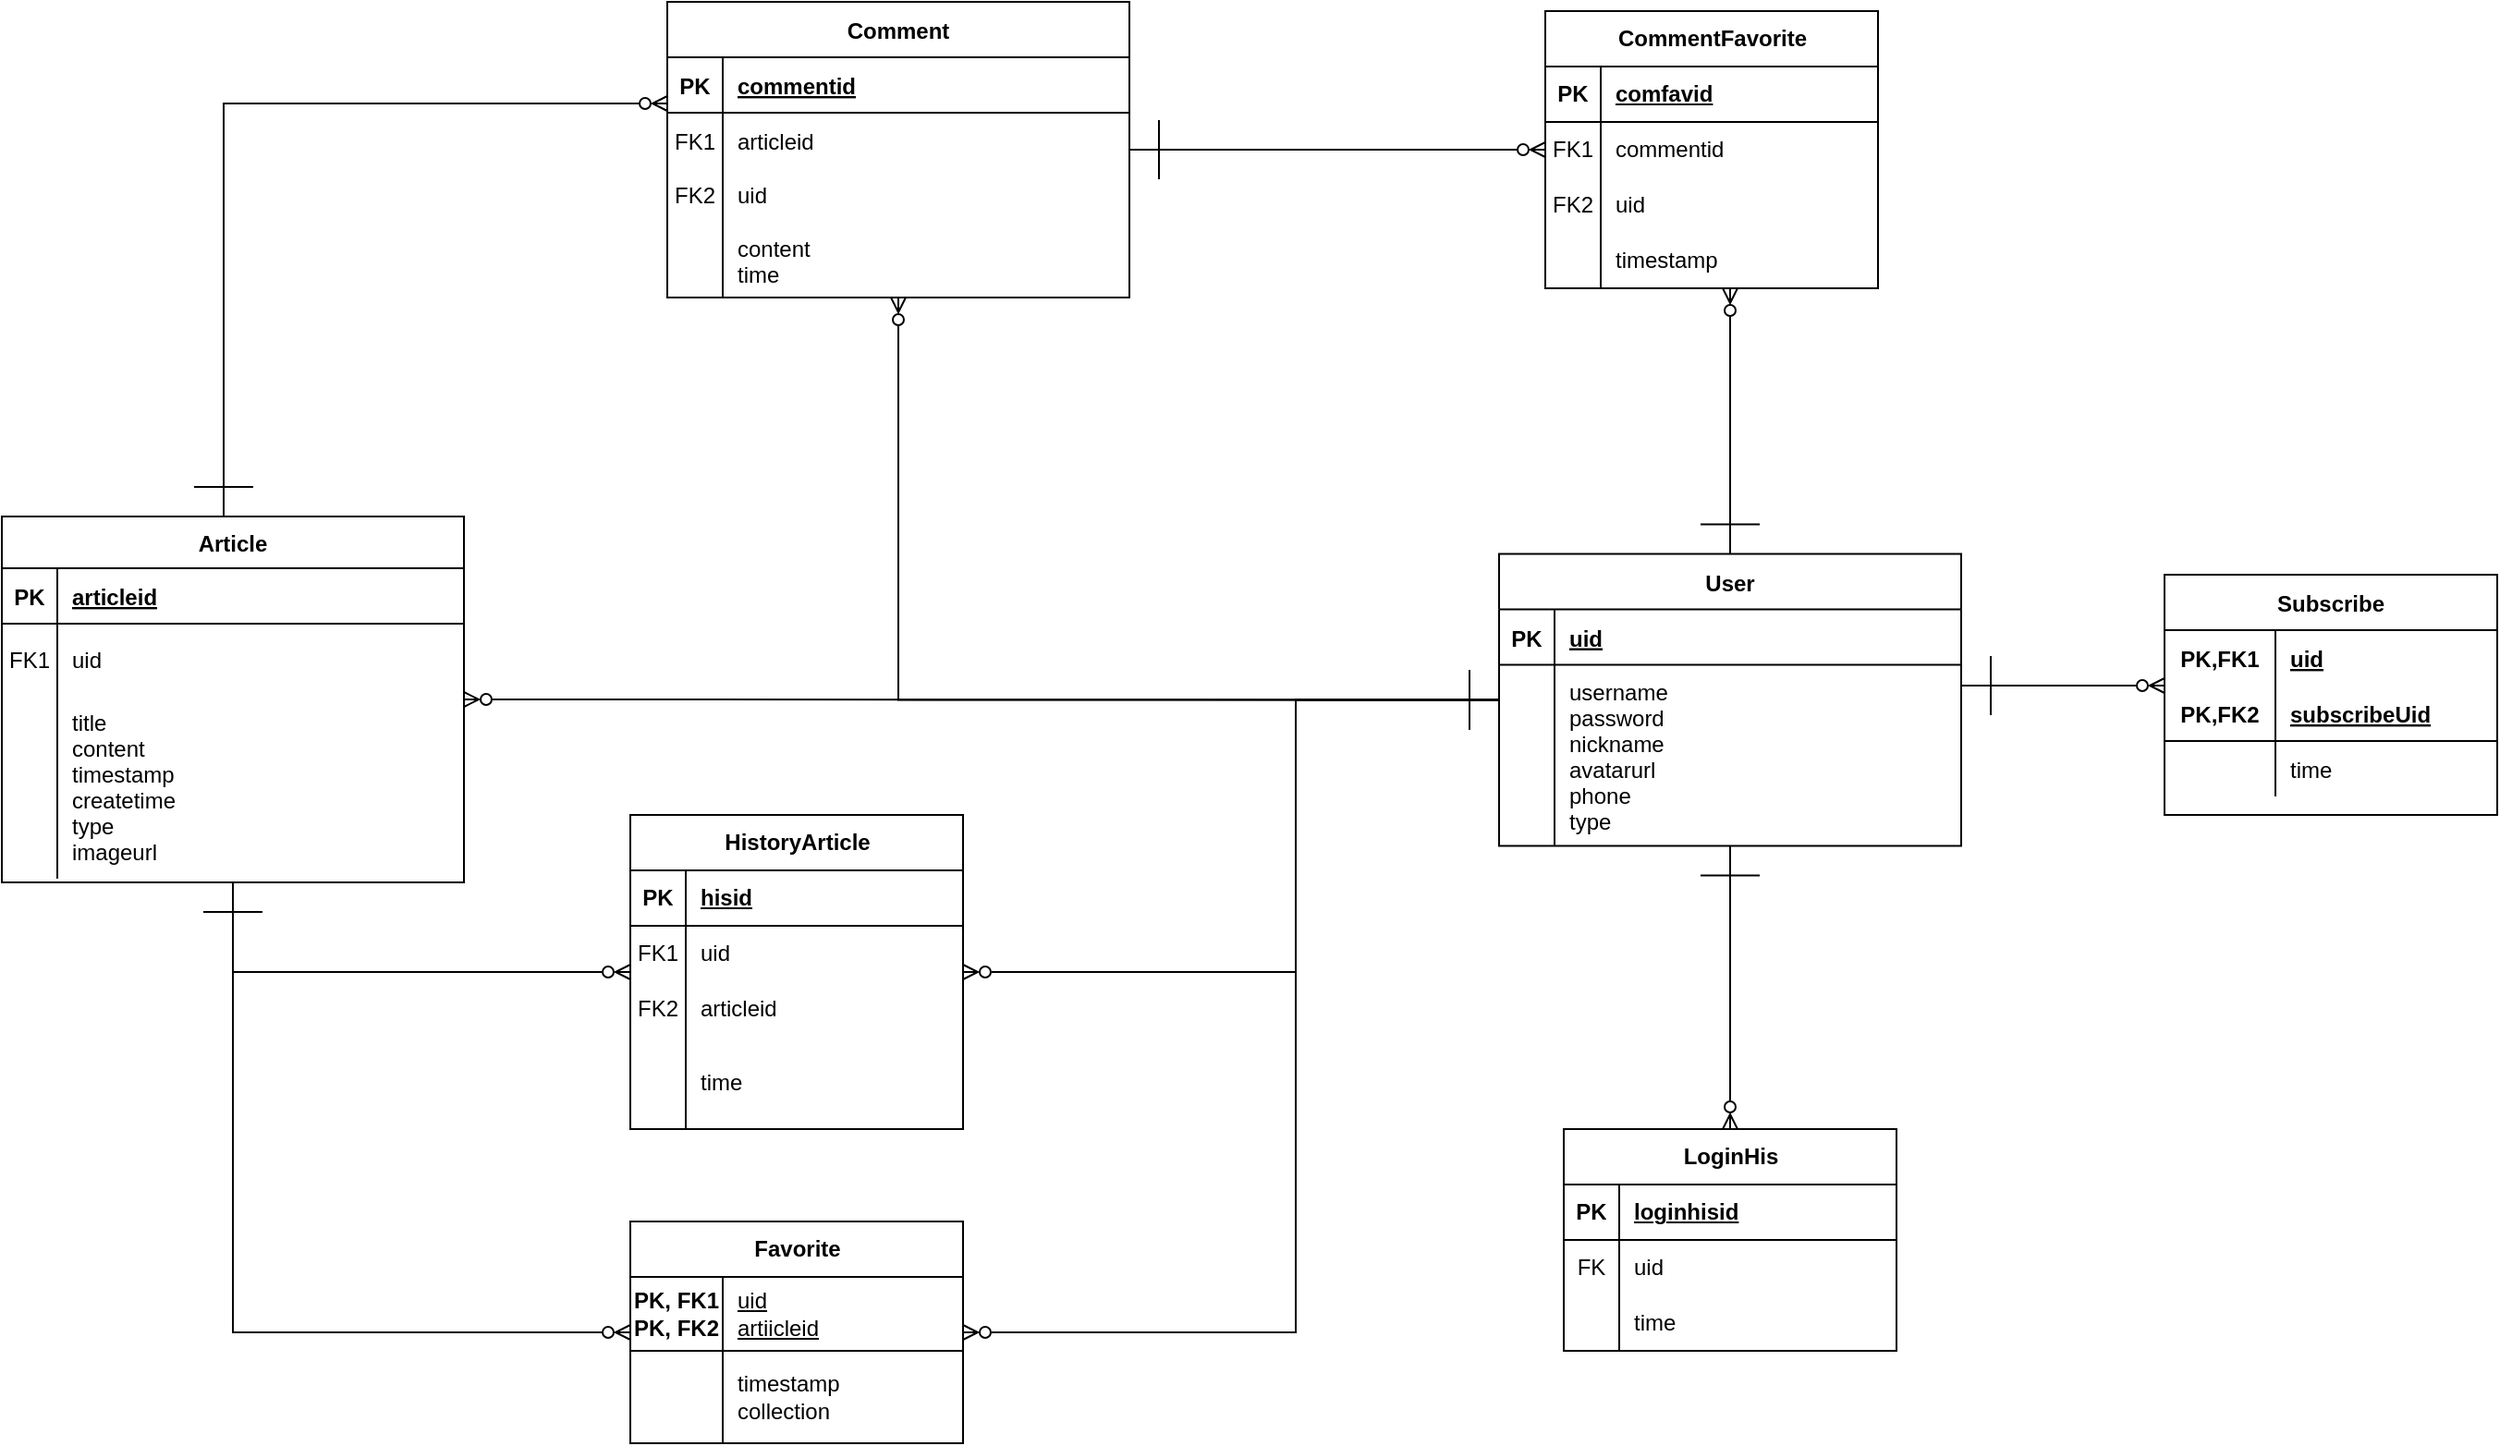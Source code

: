 <mxfile version="21.3.2" type="device">
  <diagram id="R2lEEEUBdFMjLlhIrx00" name="Page-1">
    <mxGraphModel dx="1522" dy="932" grid="1" gridSize="10" guides="1" tooltips="1" connect="1" arrows="1" fold="1" page="1" pageScale="1" pageWidth="850" pageHeight="1100" math="0" shadow="0" extFonts="Permanent Marker^https://fonts.googleapis.com/css?family=Permanent+Marker">
      <root>
        <mxCell id="0" />
        <mxCell id="1" parent="0" />
        <mxCell id="C-vyLk0tnHw3VtMMgP7b-2" value="Article" style="shape=table;startSize=28;container=1;collapsible=1;childLayout=tableLayout;fixedRows=1;rowLines=0;fontStyle=1;align=center;resizeLast=1;" parent="1" vertex="1">
          <mxGeometry x="260" y="398.5" width="250" height="198" as="geometry" />
        </mxCell>
        <mxCell id="C-vyLk0tnHw3VtMMgP7b-3" value="" style="shape=partialRectangle;collapsible=0;dropTarget=0;pointerEvents=0;fillColor=none;points=[[0,0.5],[1,0.5]];portConstraint=eastwest;top=0;left=0;right=0;bottom=1;" parent="C-vyLk0tnHw3VtMMgP7b-2" vertex="1">
          <mxGeometry y="28" width="250" height="30" as="geometry" />
        </mxCell>
        <mxCell id="C-vyLk0tnHw3VtMMgP7b-4" value="PK" style="shape=partialRectangle;overflow=hidden;connectable=0;fillColor=none;top=0;left=0;bottom=0;right=0;fontStyle=1;" parent="C-vyLk0tnHw3VtMMgP7b-3" vertex="1">
          <mxGeometry width="30" height="30" as="geometry">
            <mxRectangle width="30" height="30" as="alternateBounds" />
          </mxGeometry>
        </mxCell>
        <mxCell id="C-vyLk0tnHw3VtMMgP7b-5" value="articleid" style="shape=partialRectangle;overflow=hidden;connectable=0;fillColor=none;top=0;left=0;bottom=0;right=0;align=left;spacingLeft=6;fontStyle=5;" parent="C-vyLk0tnHw3VtMMgP7b-3" vertex="1">
          <mxGeometry x="30" width="220" height="30" as="geometry">
            <mxRectangle width="220" height="30" as="alternateBounds" />
          </mxGeometry>
        </mxCell>
        <mxCell id="C-vyLk0tnHw3VtMMgP7b-6" value="" style="shape=partialRectangle;collapsible=0;dropTarget=0;pointerEvents=0;fillColor=none;points=[[0,0.5],[1,0.5]];portConstraint=eastwest;top=0;left=0;right=0;bottom=0;" parent="C-vyLk0tnHw3VtMMgP7b-2" vertex="1">
          <mxGeometry y="58" width="250" height="38" as="geometry" />
        </mxCell>
        <mxCell id="C-vyLk0tnHw3VtMMgP7b-7" value="FK1" style="shape=partialRectangle;overflow=hidden;connectable=0;fillColor=none;top=0;left=0;bottom=0;right=0;" parent="C-vyLk0tnHw3VtMMgP7b-6" vertex="1">
          <mxGeometry width="30" height="38" as="geometry">
            <mxRectangle width="30" height="38" as="alternateBounds" />
          </mxGeometry>
        </mxCell>
        <mxCell id="C-vyLk0tnHw3VtMMgP7b-8" value="uid" style="shape=partialRectangle;overflow=hidden;connectable=0;fillColor=none;top=0;left=0;bottom=0;right=0;align=left;spacingLeft=6;" parent="C-vyLk0tnHw3VtMMgP7b-6" vertex="1">
          <mxGeometry x="30" width="220" height="38" as="geometry">
            <mxRectangle width="220" height="38" as="alternateBounds" />
          </mxGeometry>
        </mxCell>
        <mxCell id="C-vyLk0tnHw3VtMMgP7b-9" value="" style="shape=partialRectangle;collapsible=0;dropTarget=0;pointerEvents=0;fillColor=none;points=[[0,0.5],[1,0.5]];portConstraint=eastwest;top=0;left=0;right=0;bottom=0;" parent="C-vyLk0tnHw3VtMMgP7b-2" vertex="1">
          <mxGeometry y="96" width="250" height="100" as="geometry" />
        </mxCell>
        <mxCell id="C-vyLk0tnHw3VtMMgP7b-10" value="" style="shape=partialRectangle;overflow=hidden;connectable=0;fillColor=none;top=0;left=0;bottom=0;right=0;" parent="C-vyLk0tnHw3VtMMgP7b-9" vertex="1">
          <mxGeometry width="30" height="100" as="geometry">
            <mxRectangle width="30" height="100" as="alternateBounds" />
          </mxGeometry>
        </mxCell>
        <mxCell id="C-vyLk0tnHw3VtMMgP7b-11" value="title&#xa;content&#xa;timestamp&#xa;createtime&#xa;type&#xa;imageurl" style="shape=partialRectangle;overflow=hidden;connectable=0;fillColor=none;top=0;left=0;bottom=0;right=0;align=left;spacingLeft=6;" parent="C-vyLk0tnHw3VtMMgP7b-9" vertex="1">
          <mxGeometry x="30" width="220" height="100" as="geometry">
            <mxRectangle width="220" height="100" as="alternateBounds" />
          </mxGeometry>
        </mxCell>
        <mxCell id="C-vyLk0tnHw3VtMMgP7b-13" value="Comment" style="shape=table;startSize=30;container=1;collapsible=1;childLayout=tableLayout;fixedRows=1;rowLines=0;fontStyle=1;align=center;resizeLast=1;" parent="1" vertex="1">
          <mxGeometry x="620" y="120" width="250" height="160" as="geometry">
            <mxRectangle x="300" y="260" width="100" height="30" as="alternateBounds" />
          </mxGeometry>
        </mxCell>
        <mxCell id="C-vyLk0tnHw3VtMMgP7b-14" value="" style="shape=partialRectangle;collapsible=0;dropTarget=0;pointerEvents=0;fillColor=none;points=[[0,0.5],[1,0.5]];portConstraint=eastwest;top=0;left=0;right=0;bottom=1;" parent="C-vyLk0tnHw3VtMMgP7b-13" vertex="1">
          <mxGeometry y="30" width="250" height="30" as="geometry" />
        </mxCell>
        <mxCell id="C-vyLk0tnHw3VtMMgP7b-15" value="PK" style="shape=partialRectangle;overflow=hidden;connectable=0;fillColor=none;top=0;left=0;bottom=0;right=0;fontStyle=1;" parent="C-vyLk0tnHw3VtMMgP7b-14" vertex="1">
          <mxGeometry width="30" height="30" as="geometry">
            <mxRectangle width="30" height="30" as="alternateBounds" />
          </mxGeometry>
        </mxCell>
        <mxCell id="C-vyLk0tnHw3VtMMgP7b-16" value="commentid" style="shape=partialRectangle;overflow=hidden;connectable=0;fillColor=none;top=0;left=0;bottom=0;right=0;align=left;spacingLeft=6;fontStyle=5;" parent="C-vyLk0tnHw3VtMMgP7b-14" vertex="1">
          <mxGeometry x="30" width="220" height="30" as="geometry">
            <mxRectangle width="220" height="30" as="alternateBounds" />
          </mxGeometry>
        </mxCell>
        <mxCell id="C-vyLk0tnHw3VtMMgP7b-17" value="" style="shape=partialRectangle;collapsible=0;dropTarget=0;pointerEvents=0;fillColor=none;points=[[0,0.5],[1,0.5]];portConstraint=eastwest;top=0;left=0;right=0;bottom=0;" parent="C-vyLk0tnHw3VtMMgP7b-13" vertex="1">
          <mxGeometry y="60" width="250" height="30" as="geometry" />
        </mxCell>
        <mxCell id="C-vyLk0tnHw3VtMMgP7b-18" value="FK1" style="shape=partialRectangle;overflow=hidden;connectable=0;fillColor=none;top=0;left=0;bottom=0;right=0;" parent="C-vyLk0tnHw3VtMMgP7b-17" vertex="1">
          <mxGeometry width="30" height="30" as="geometry">
            <mxRectangle width="30" height="30" as="alternateBounds" />
          </mxGeometry>
        </mxCell>
        <mxCell id="C-vyLk0tnHw3VtMMgP7b-19" value="articleid" style="shape=partialRectangle;overflow=hidden;connectable=0;fillColor=none;top=0;left=0;bottom=0;right=0;align=left;spacingLeft=6;" parent="C-vyLk0tnHw3VtMMgP7b-17" vertex="1">
          <mxGeometry x="30" width="220" height="30" as="geometry">
            <mxRectangle width="220" height="30" as="alternateBounds" />
          </mxGeometry>
        </mxCell>
        <mxCell id="3MUqggDygcRLSxvzf7N0-25" value="" style="shape=tableRow;horizontal=0;startSize=0;swimlaneHead=0;swimlaneBody=0;fillColor=none;collapsible=0;dropTarget=0;points=[[0,0.5],[1,0.5]];portConstraint=eastwest;top=0;left=0;right=0;bottom=0;strokeColor=default;fontFamily=Helvetica;fontSize=12;fontColor=default;" parent="C-vyLk0tnHw3VtMMgP7b-13" vertex="1">
          <mxGeometry y="90" width="250" height="30" as="geometry" />
        </mxCell>
        <mxCell id="3MUqggDygcRLSxvzf7N0-26" value="FK2" style="shape=partialRectangle;connectable=0;fillColor=none;top=0;left=0;bottom=0;right=0;fontStyle=0;overflow=hidden;whiteSpace=wrap;html=1;strokeColor=default;fontFamily=Helvetica;fontSize=12;fontColor=default;startSize=30;" parent="3MUqggDygcRLSxvzf7N0-25" vertex="1">
          <mxGeometry width="30" height="30" as="geometry">
            <mxRectangle width="30" height="30" as="alternateBounds" />
          </mxGeometry>
        </mxCell>
        <mxCell id="3MUqggDygcRLSxvzf7N0-27" value="uid" style="shape=partialRectangle;connectable=0;fillColor=none;top=0;left=0;bottom=0;right=0;align=left;spacingLeft=6;fontStyle=0;overflow=hidden;whiteSpace=wrap;html=1;strokeColor=default;fontFamily=Helvetica;fontSize=12;fontColor=default;startSize=30;" parent="3MUqggDygcRLSxvzf7N0-25" vertex="1">
          <mxGeometry x="30" width="220" height="30" as="geometry">
            <mxRectangle width="220" height="30" as="alternateBounds" />
          </mxGeometry>
        </mxCell>
        <mxCell id="3MUqggDygcRLSxvzf7N0-33" value="" style="shape=tableRow;horizontal=0;startSize=0;swimlaneHead=0;swimlaneBody=0;fillColor=none;collapsible=0;dropTarget=0;points=[[0,0.5],[1,0.5]];portConstraint=eastwest;top=0;left=0;right=0;bottom=0;strokeColor=default;fontFamily=Helvetica;fontSize=12;fontColor=default;" parent="C-vyLk0tnHw3VtMMgP7b-13" vertex="1">
          <mxGeometry y="120" width="250" height="40" as="geometry" />
        </mxCell>
        <mxCell id="3MUqggDygcRLSxvzf7N0-34" value="" style="shape=partialRectangle;connectable=0;fillColor=none;top=0;left=0;bottom=0;right=0;editable=1;overflow=hidden;strokeColor=default;fontFamily=Helvetica;fontSize=12;fontColor=default;startSize=30;" parent="3MUqggDygcRLSxvzf7N0-33" vertex="1">
          <mxGeometry width="30" height="40" as="geometry">
            <mxRectangle width="30" height="40" as="alternateBounds" />
          </mxGeometry>
        </mxCell>
        <mxCell id="3MUqggDygcRLSxvzf7N0-35" value="content&#xa;time" style="shape=partialRectangle;connectable=0;fillColor=none;top=0;left=0;bottom=0;right=0;align=left;spacingLeft=6;overflow=hidden;strokeColor=default;fontFamily=Helvetica;fontSize=12;fontColor=default;startSize=30;" parent="3MUqggDygcRLSxvzf7N0-33" vertex="1">
          <mxGeometry x="30" width="220" height="40" as="geometry">
            <mxRectangle width="220" height="40" as="alternateBounds" />
          </mxGeometry>
        </mxCell>
        <mxCell id="C-vyLk0tnHw3VtMMgP7b-23" value="User" style="shape=table;startSize=30;container=1;collapsible=1;childLayout=tableLayout;fixedRows=1;rowLines=0;fontStyle=1;align=center;resizeLast=1;" parent="1" vertex="1">
          <mxGeometry x="1070" y="418.75" width="250" height="158" as="geometry" />
        </mxCell>
        <mxCell id="C-vyLk0tnHw3VtMMgP7b-24" value="" style="shape=partialRectangle;collapsible=0;dropTarget=0;pointerEvents=0;fillColor=none;points=[[0,0.5],[1,0.5]];portConstraint=eastwest;top=0;left=0;right=0;bottom=1;" parent="C-vyLk0tnHw3VtMMgP7b-23" vertex="1">
          <mxGeometry y="30" width="250" height="30" as="geometry" />
        </mxCell>
        <mxCell id="C-vyLk0tnHw3VtMMgP7b-25" value="PK" style="shape=partialRectangle;overflow=hidden;connectable=0;fillColor=none;top=0;left=0;bottom=0;right=0;fontStyle=1;" parent="C-vyLk0tnHw3VtMMgP7b-24" vertex="1">
          <mxGeometry width="30" height="30" as="geometry">
            <mxRectangle width="30" height="30" as="alternateBounds" />
          </mxGeometry>
        </mxCell>
        <mxCell id="C-vyLk0tnHw3VtMMgP7b-26" value="uid" style="shape=partialRectangle;overflow=hidden;connectable=0;fillColor=none;top=0;left=0;bottom=0;right=0;align=left;spacingLeft=6;fontStyle=5;" parent="C-vyLk0tnHw3VtMMgP7b-24" vertex="1">
          <mxGeometry x="30" width="220" height="30" as="geometry">
            <mxRectangle width="220" height="30" as="alternateBounds" />
          </mxGeometry>
        </mxCell>
        <mxCell id="C-vyLk0tnHw3VtMMgP7b-27" value="" style="shape=partialRectangle;collapsible=0;dropTarget=0;pointerEvents=0;fillColor=none;points=[[0,0.5],[1,0.5]];portConstraint=eastwest;top=0;left=0;right=0;bottom=0;" parent="C-vyLk0tnHw3VtMMgP7b-23" vertex="1">
          <mxGeometry y="60" width="250" height="98" as="geometry" />
        </mxCell>
        <mxCell id="C-vyLk0tnHw3VtMMgP7b-28" value="" style="shape=partialRectangle;overflow=hidden;connectable=0;fillColor=none;top=0;left=0;bottom=0;right=0;" parent="C-vyLk0tnHw3VtMMgP7b-27" vertex="1">
          <mxGeometry width="30" height="98" as="geometry">
            <mxRectangle width="30" height="98" as="alternateBounds" />
          </mxGeometry>
        </mxCell>
        <object label="username&#xa;password&#xa;nickname&#xa;avatarurl&#xa;phone&#xa;type" password="1" id="C-vyLk0tnHw3VtMMgP7b-29">
          <mxCell style="shape=partialRectangle;overflow=hidden;connectable=0;fillColor=none;top=0;left=0;bottom=0;right=0;align=left;spacingLeft=6;" parent="C-vyLk0tnHw3VtMMgP7b-27" vertex="1">
            <mxGeometry x="30" width="220" height="98" as="geometry">
              <mxRectangle width="220" height="98" as="alternateBounds" />
            </mxGeometry>
          </mxCell>
        </object>
        <mxCell id="3MUqggDygcRLSxvzf7N0-36" value="Favorite" style="shape=table;startSize=30;container=1;collapsible=1;childLayout=tableLayout;fixedRows=1;rowLines=0;fontStyle=1;align=center;resizeLast=1;html=1;strokeColor=default;fontFamily=Helvetica;fontSize=12;fontColor=default;fillColor=default;" parent="1" vertex="1">
          <mxGeometry x="600" y="780" width="180" height="120" as="geometry" />
        </mxCell>
        <mxCell id="3MUqggDygcRLSxvzf7N0-37" value="" style="shape=tableRow;horizontal=0;startSize=0;swimlaneHead=0;swimlaneBody=0;fillColor=none;collapsible=0;dropTarget=0;points=[[0,0.5],[1,0.5]];portConstraint=eastwest;top=0;left=0;right=0;bottom=1;strokeColor=default;fontFamily=Helvetica;fontSize=12;fontColor=default;" parent="3MUqggDygcRLSxvzf7N0-36" vertex="1">
          <mxGeometry y="30" width="180" height="40" as="geometry" />
        </mxCell>
        <mxCell id="3MUqggDygcRLSxvzf7N0-38" value="PK, FK1&lt;br&gt;PK, FK2" style="shape=partialRectangle;connectable=0;fillColor=none;top=0;left=0;bottom=0;right=0;fontStyle=1;overflow=hidden;whiteSpace=wrap;html=1;strokeColor=default;fontFamily=Helvetica;fontSize=12;fontColor=default;startSize=30;" parent="3MUqggDygcRLSxvzf7N0-37" vertex="1">
          <mxGeometry width="50" height="40" as="geometry">
            <mxRectangle width="50" height="40" as="alternateBounds" />
          </mxGeometry>
        </mxCell>
        <mxCell id="3MUqggDygcRLSxvzf7N0-39" value="&lt;span style=&quot;font-weight: 400&quot;&gt;uid&lt;br&gt;artiicleid&lt;br&gt;&lt;/span&gt;" style="shape=partialRectangle;connectable=0;fillColor=none;top=0;left=0;bottom=0;right=0;align=left;spacingLeft=6;fontStyle=5;overflow=hidden;whiteSpace=wrap;html=1;strokeColor=default;fontFamily=Helvetica;fontSize=12;fontColor=default;startSize=30;" parent="3MUqggDygcRLSxvzf7N0-37" vertex="1">
          <mxGeometry x="50" width="130" height="40" as="geometry">
            <mxRectangle width="130" height="40" as="alternateBounds" />
          </mxGeometry>
        </mxCell>
        <mxCell id="3MUqggDygcRLSxvzf7N0-46" value="" style="shape=tableRow;horizontal=0;startSize=0;swimlaneHead=0;swimlaneBody=0;fillColor=none;collapsible=0;dropTarget=0;points=[[0,0.5],[1,0.5]];portConstraint=eastwest;top=0;left=0;right=0;bottom=0;strokeColor=default;fontFamily=Helvetica;fontSize=12;fontColor=default;" parent="3MUqggDygcRLSxvzf7N0-36" vertex="1">
          <mxGeometry y="70" width="180" height="50" as="geometry" />
        </mxCell>
        <mxCell id="3MUqggDygcRLSxvzf7N0-47" value="" style="shape=partialRectangle;connectable=0;fillColor=none;top=0;left=0;bottom=0;right=0;editable=1;overflow=hidden;whiteSpace=wrap;html=1;strokeColor=default;fontFamily=Helvetica;fontSize=12;fontColor=default;startSize=30;" parent="3MUqggDygcRLSxvzf7N0-46" vertex="1">
          <mxGeometry width="50" height="50" as="geometry">
            <mxRectangle width="50" height="50" as="alternateBounds" />
          </mxGeometry>
        </mxCell>
        <mxCell id="3MUqggDygcRLSxvzf7N0-48" value="timestamp&lt;br&gt;collection" style="shape=partialRectangle;connectable=0;fillColor=none;top=0;left=0;bottom=0;right=0;align=left;spacingLeft=6;overflow=hidden;whiteSpace=wrap;html=1;strokeColor=default;fontFamily=Helvetica;fontSize=12;fontColor=default;startSize=30;" parent="3MUqggDygcRLSxvzf7N0-46" vertex="1">
          <mxGeometry x="50" width="130" height="50" as="geometry">
            <mxRectangle width="130" height="50" as="alternateBounds" />
          </mxGeometry>
        </mxCell>
        <mxCell id="3MUqggDygcRLSxvzf7N0-49" value="CommentFavorite" style="shape=table;startSize=30;container=1;collapsible=1;childLayout=tableLayout;fixedRows=1;rowLines=0;fontStyle=1;align=center;resizeLast=1;html=1;strokeColor=default;fontFamily=Helvetica;fontSize=12;fontColor=default;fillColor=default;" parent="1" vertex="1">
          <mxGeometry x="1095" y="125" width="180" height="150" as="geometry" />
        </mxCell>
        <mxCell id="3MUqggDygcRLSxvzf7N0-50" value="" style="shape=tableRow;horizontal=0;startSize=0;swimlaneHead=0;swimlaneBody=0;fillColor=none;collapsible=0;dropTarget=0;points=[[0,0.5],[1,0.5]];portConstraint=eastwest;top=0;left=0;right=0;bottom=1;strokeColor=default;fontFamily=Helvetica;fontSize=12;fontColor=default;" parent="3MUqggDygcRLSxvzf7N0-49" vertex="1">
          <mxGeometry y="30" width="180" height="30" as="geometry" />
        </mxCell>
        <mxCell id="3MUqggDygcRLSxvzf7N0-51" value="PK" style="shape=partialRectangle;connectable=0;fillColor=none;top=0;left=0;bottom=0;right=0;fontStyle=1;overflow=hidden;whiteSpace=wrap;html=1;strokeColor=default;fontFamily=Helvetica;fontSize=12;fontColor=default;startSize=30;" parent="3MUqggDygcRLSxvzf7N0-50" vertex="1">
          <mxGeometry width="30" height="30" as="geometry">
            <mxRectangle width="30" height="30" as="alternateBounds" />
          </mxGeometry>
        </mxCell>
        <mxCell id="3MUqggDygcRLSxvzf7N0-52" value="comfavid" style="shape=partialRectangle;connectable=0;fillColor=none;top=0;left=0;bottom=0;right=0;align=left;spacingLeft=6;fontStyle=5;overflow=hidden;whiteSpace=wrap;html=1;strokeColor=default;fontFamily=Helvetica;fontSize=12;fontColor=default;startSize=30;" parent="3MUqggDygcRLSxvzf7N0-50" vertex="1">
          <mxGeometry x="30" width="150" height="30" as="geometry">
            <mxRectangle width="150" height="30" as="alternateBounds" />
          </mxGeometry>
        </mxCell>
        <mxCell id="3MUqggDygcRLSxvzf7N0-53" value="" style="shape=tableRow;horizontal=0;startSize=0;swimlaneHead=0;swimlaneBody=0;fillColor=none;collapsible=0;dropTarget=0;points=[[0,0.5],[1,0.5]];portConstraint=eastwest;top=0;left=0;right=0;bottom=0;strokeColor=default;fontFamily=Helvetica;fontSize=12;fontColor=default;" parent="3MUqggDygcRLSxvzf7N0-49" vertex="1">
          <mxGeometry y="60" width="180" height="30" as="geometry" />
        </mxCell>
        <mxCell id="3MUqggDygcRLSxvzf7N0-54" value="FK1" style="shape=partialRectangle;connectable=0;fillColor=none;top=0;left=0;bottom=0;right=0;editable=1;overflow=hidden;whiteSpace=wrap;html=1;strokeColor=default;fontFamily=Helvetica;fontSize=12;fontColor=default;startSize=30;" parent="3MUqggDygcRLSxvzf7N0-53" vertex="1">
          <mxGeometry width="30" height="30" as="geometry">
            <mxRectangle width="30" height="30" as="alternateBounds" />
          </mxGeometry>
        </mxCell>
        <mxCell id="3MUqggDygcRLSxvzf7N0-55" value="commentid" style="shape=partialRectangle;connectable=0;fillColor=none;top=0;left=0;bottom=0;right=0;align=left;spacingLeft=6;overflow=hidden;whiteSpace=wrap;html=1;strokeColor=default;fontFamily=Helvetica;fontSize=12;fontColor=default;startSize=30;" parent="3MUqggDygcRLSxvzf7N0-53" vertex="1">
          <mxGeometry x="30" width="150" height="30" as="geometry">
            <mxRectangle width="150" height="30" as="alternateBounds" />
          </mxGeometry>
        </mxCell>
        <mxCell id="3MUqggDygcRLSxvzf7N0-56" value="" style="shape=tableRow;horizontal=0;startSize=0;swimlaneHead=0;swimlaneBody=0;fillColor=none;collapsible=0;dropTarget=0;points=[[0,0.5],[1,0.5]];portConstraint=eastwest;top=0;left=0;right=0;bottom=0;strokeColor=default;fontFamily=Helvetica;fontSize=12;fontColor=default;" parent="3MUqggDygcRLSxvzf7N0-49" vertex="1">
          <mxGeometry y="90" width="180" height="30" as="geometry" />
        </mxCell>
        <mxCell id="3MUqggDygcRLSxvzf7N0-57" value="FK2" style="shape=partialRectangle;connectable=0;fillColor=none;top=0;left=0;bottom=0;right=0;editable=1;overflow=hidden;whiteSpace=wrap;html=1;strokeColor=default;fontFamily=Helvetica;fontSize=12;fontColor=default;startSize=30;" parent="3MUqggDygcRLSxvzf7N0-56" vertex="1">
          <mxGeometry width="30" height="30" as="geometry">
            <mxRectangle width="30" height="30" as="alternateBounds" />
          </mxGeometry>
        </mxCell>
        <mxCell id="3MUqggDygcRLSxvzf7N0-58" value="uid" style="shape=partialRectangle;connectable=0;fillColor=none;top=0;left=0;bottom=0;right=0;align=left;spacingLeft=6;overflow=hidden;whiteSpace=wrap;html=1;strokeColor=default;fontFamily=Helvetica;fontSize=12;fontColor=default;startSize=30;" parent="3MUqggDygcRLSxvzf7N0-56" vertex="1">
          <mxGeometry x="30" width="150" height="30" as="geometry">
            <mxRectangle width="150" height="30" as="alternateBounds" />
          </mxGeometry>
        </mxCell>
        <mxCell id="3MUqggDygcRLSxvzf7N0-59" value="" style="shape=tableRow;horizontal=0;startSize=0;swimlaneHead=0;swimlaneBody=0;fillColor=none;collapsible=0;dropTarget=0;points=[[0,0.5],[1,0.5]];portConstraint=eastwest;top=0;left=0;right=0;bottom=0;strokeColor=default;fontFamily=Helvetica;fontSize=12;fontColor=default;" parent="3MUqggDygcRLSxvzf7N0-49" vertex="1">
          <mxGeometry y="120" width="180" height="30" as="geometry" />
        </mxCell>
        <mxCell id="3MUqggDygcRLSxvzf7N0-60" value="" style="shape=partialRectangle;connectable=0;fillColor=none;top=0;left=0;bottom=0;right=0;editable=1;overflow=hidden;whiteSpace=wrap;html=1;strokeColor=default;fontFamily=Helvetica;fontSize=12;fontColor=default;startSize=30;" parent="3MUqggDygcRLSxvzf7N0-59" vertex="1">
          <mxGeometry width="30" height="30" as="geometry">
            <mxRectangle width="30" height="30" as="alternateBounds" />
          </mxGeometry>
        </mxCell>
        <mxCell id="3MUqggDygcRLSxvzf7N0-61" value="timestamp" style="shape=partialRectangle;connectable=0;fillColor=none;top=0;left=0;bottom=0;right=0;align=left;spacingLeft=6;overflow=hidden;whiteSpace=wrap;html=1;strokeColor=default;fontFamily=Helvetica;fontSize=12;fontColor=default;startSize=30;" parent="3MUqggDygcRLSxvzf7N0-59" vertex="1">
          <mxGeometry x="30" width="150" height="30" as="geometry">
            <mxRectangle width="150" height="30" as="alternateBounds" />
          </mxGeometry>
        </mxCell>
        <mxCell id="3MUqggDygcRLSxvzf7N0-62" value="" style="edgeStyle=entityRelationEdgeStyle;fontSize=12;html=1;endArrow=ERzeroToMany;rounded=0;fontFamily=Helvetica;fontColor=default;startSize=30;endFill=0;startArrow=ERone;startFill=0;" parent="1" source="C-vyLk0tnHw3VtMMgP7b-23" target="C-vyLk0tnHw3VtMMgP7b-2" edge="1">
          <mxGeometry width="100" height="100" relative="1" as="geometry">
            <mxPoint x="770" y="380" as="sourcePoint" />
            <mxPoint x="870" y="280" as="targetPoint" />
          </mxGeometry>
        </mxCell>
        <mxCell id="3MUqggDygcRLSxvzf7N0-63" value="" style="edgeStyle=orthogonalEdgeStyle;fontSize=12;html=1;endArrow=ERzeroToMany;rounded=0;fontFamily=Helvetica;fontColor=default;startSize=30;startArrow=ERone;startFill=0;endFill=0;" parent="1" source="C-vyLk0tnHw3VtMMgP7b-2" target="3MUqggDygcRLSxvzf7N0-36" edge="1">
          <mxGeometry width="100" height="100" relative="1" as="geometry">
            <mxPoint x="430" y="640" as="sourcePoint" />
            <mxPoint x="300" y="640" as="targetPoint" />
            <Array as="points">
              <mxPoint x="385" y="840" />
            </Array>
          </mxGeometry>
        </mxCell>
        <mxCell id="3MUqggDygcRLSxvzf7N0-64" value="" style="edgeStyle=orthogonalEdgeStyle;fontSize=12;html=1;endArrow=ERzeroToMany;rounded=0;fontFamily=Helvetica;fontColor=default;startSize=30;endFill=0;startArrow=ERone;startFill=0;" parent="1" source="C-vyLk0tnHw3VtMMgP7b-2" target="C-vyLk0tnHw3VtMMgP7b-13" edge="1">
          <mxGeometry width="100" height="100" relative="1" as="geometry">
            <mxPoint x="410" y="370" as="sourcePoint" />
            <mxPoint x="490" y="815" as="targetPoint" />
            <Array as="points">
              <mxPoint x="380" y="175" />
            </Array>
          </mxGeometry>
        </mxCell>
        <mxCell id="3MUqggDygcRLSxvzf7N0-65" value="" style="edgeStyle=entityRelationEdgeStyle;fontSize=12;html=1;endArrow=ERzeroToMany;rounded=0;fontFamily=Helvetica;fontColor=default;startSize=30;endFill=0;startArrow=ERone;startFill=0;" parent="1" source="C-vyLk0tnHw3VtMMgP7b-13" target="3MUqggDygcRLSxvzf7N0-49" edge="1">
          <mxGeometry width="100" height="100" relative="1" as="geometry">
            <mxPoint x="750" y="220" as="sourcePoint" />
            <mxPoint x="810" as="targetPoint" />
          </mxGeometry>
        </mxCell>
        <mxCell id="3MUqggDygcRLSxvzf7N0-66" value="" style="edgeStyle=orthogonalEdgeStyle;fontSize=12;html=1;endArrow=ERzeroToMany;rounded=0;fontFamily=Helvetica;fontColor=default;startSize=30;endFill=0;startArrow=ERone;startFill=0;" parent="1" source="C-vyLk0tnHw3VtMMgP7b-23" target="3MUqggDygcRLSxvzf7N0-33" edge="1">
          <mxGeometry width="100" height="100" relative="1" as="geometry">
            <mxPoint x="810" y="350" as="sourcePoint" />
            <mxPoint x="1035" y="350" as="targetPoint" />
            <Array as="points">
              <mxPoint x="745" y="498" />
            </Array>
          </mxGeometry>
        </mxCell>
        <mxCell id="3MUqggDygcRLSxvzf7N0-67" value="" style="edgeStyle=orthogonalEdgeStyle;fontSize=12;html=1;endArrow=ERzeroToMany;rounded=0;fontFamily=Helvetica;fontColor=default;startSize=30;exitX=0.5;exitY=0;exitDx=0;exitDy=0;endFill=0;startArrow=ERone;startFill=0;" parent="1" source="C-vyLk0tnHw3VtMMgP7b-23" target="3MUqggDygcRLSxvzf7N0-49" edge="1">
          <mxGeometry width="100" height="100" relative="1" as="geometry">
            <mxPoint x="685" y="430" as="sourcePoint" />
            <mxPoint x="615" y="265" as="targetPoint" />
            <Array as="points">
              <mxPoint x="1195" y="190" />
            </Array>
          </mxGeometry>
        </mxCell>
        <mxCell id="3MUqggDygcRLSxvzf7N0-68" value="" style="edgeStyle=orthogonalEdgeStyle;fontSize=12;html=1;endArrow=ERzeroToMany;rounded=0;fontFamily=Helvetica;fontColor=default;startSize=30;startArrow=ERone;startFill=0;endFill=0;" parent="1" source="C-vyLk0tnHw3VtMMgP7b-23" target="3MUqggDygcRLSxvzf7N0-36" edge="1">
          <mxGeometry width="100" height="100" relative="1" as="geometry">
            <mxPoint x="775" y="430" as="sourcePoint" />
            <mxPoint x="720" y="970" as="targetPoint" />
            <Array as="points">
              <mxPoint x="960" y="498" />
              <mxPoint x="960" y="840" />
            </Array>
          </mxGeometry>
        </mxCell>
        <mxCell id="KGrCNbg7cwd5kuOxUcLc-1" value="HistoryArticle" style="shape=table;startSize=30;container=1;collapsible=1;childLayout=tableLayout;fixedRows=1;rowLines=0;fontStyle=1;align=center;resizeLast=1;html=1;" parent="1" vertex="1">
          <mxGeometry x="600" y="560" width="180" height="170" as="geometry" />
        </mxCell>
        <mxCell id="KGrCNbg7cwd5kuOxUcLc-2" value="" style="shape=tableRow;horizontal=0;startSize=0;swimlaneHead=0;swimlaneBody=0;fillColor=none;collapsible=0;dropTarget=0;points=[[0,0.5],[1,0.5]];portConstraint=eastwest;top=0;left=0;right=0;bottom=1;" parent="KGrCNbg7cwd5kuOxUcLc-1" vertex="1">
          <mxGeometry y="30" width="180" height="30" as="geometry" />
        </mxCell>
        <mxCell id="KGrCNbg7cwd5kuOxUcLc-3" value="PK" style="shape=partialRectangle;connectable=0;fillColor=none;top=0;left=0;bottom=0;right=0;fontStyle=1;overflow=hidden;whiteSpace=wrap;html=1;" parent="KGrCNbg7cwd5kuOxUcLc-2" vertex="1">
          <mxGeometry width="30" height="30" as="geometry">
            <mxRectangle width="30" height="30" as="alternateBounds" />
          </mxGeometry>
        </mxCell>
        <mxCell id="KGrCNbg7cwd5kuOxUcLc-4" value="hisid" style="shape=partialRectangle;connectable=0;fillColor=none;top=0;left=0;bottom=0;right=0;align=left;spacingLeft=6;fontStyle=5;overflow=hidden;whiteSpace=wrap;html=1;" parent="KGrCNbg7cwd5kuOxUcLc-2" vertex="1">
          <mxGeometry x="30" width="150" height="30" as="geometry">
            <mxRectangle width="150" height="30" as="alternateBounds" />
          </mxGeometry>
        </mxCell>
        <mxCell id="KGrCNbg7cwd5kuOxUcLc-5" value="" style="shape=tableRow;horizontal=0;startSize=0;swimlaneHead=0;swimlaneBody=0;fillColor=none;collapsible=0;dropTarget=0;points=[[0,0.5],[1,0.5]];portConstraint=eastwest;top=0;left=0;right=0;bottom=0;" parent="KGrCNbg7cwd5kuOxUcLc-1" vertex="1">
          <mxGeometry y="60" width="180" height="30" as="geometry" />
        </mxCell>
        <mxCell id="KGrCNbg7cwd5kuOxUcLc-6" value="FK1" style="shape=partialRectangle;connectable=0;fillColor=none;top=0;left=0;bottom=0;right=0;editable=1;overflow=hidden;whiteSpace=wrap;html=1;" parent="KGrCNbg7cwd5kuOxUcLc-5" vertex="1">
          <mxGeometry width="30" height="30" as="geometry">
            <mxRectangle width="30" height="30" as="alternateBounds" />
          </mxGeometry>
        </mxCell>
        <mxCell id="KGrCNbg7cwd5kuOxUcLc-7" value="uid" style="shape=partialRectangle;connectable=0;fillColor=none;top=0;left=0;bottom=0;right=0;align=left;spacingLeft=6;overflow=hidden;whiteSpace=wrap;html=1;" parent="KGrCNbg7cwd5kuOxUcLc-5" vertex="1">
          <mxGeometry x="30" width="150" height="30" as="geometry">
            <mxRectangle width="150" height="30" as="alternateBounds" />
          </mxGeometry>
        </mxCell>
        <mxCell id="KGrCNbg7cwd5kuOxUcLc-8" value="" style="shape=tableRow;horizontal=0;startSize=0;swimlaneHead=0;swimlaneBody=0;fillColor=none;collapsible=0;dropTarget=0;points=[[0,0.5],[1,0.5]];portConstraint=eastwest;top=0;left=0;right=0;bottom=0;" parent="KGrCNbg7cwd5kuOxUcLc-1" vertex="1">
          <mxGeometry y="90" width="180" height="30" as="geometry" />
        </mxCell>
        <mxCell id="KGrCNbg7cwd5kuOxUcLc-9" value="FK2" style="shape=partialRectangle;connectable=0;fillColor=none;top=0;left=0;bottom=0;right=0;editable=1;overflow=hidden;whiteSpace=wrap;html=1;" parent="KGrCNbg7cwd5kuOxUcLc-8" vertex="1">
          <mxGeometry width="30" height="30" as="geometry">
            <mxRectangle width="30" height="30" as="alternateBounds" />
          </mxGeometry>
        </mxCell>
        <mxCell id="KGrCNbg7cwd5kuOxUcLc-10" value="articleid" style="shape=partialRectangle;connectable=0;fillColor=none;top=0;left=0;bottom=0;right=0;align=left;spacingLeft=6;overflow=hidden;whiteSpace=wrap;html=1;" parent="KGrCNbg7cwd5kuOxUcLc-8" vertex="1">
          <mxGeometry x="30" width="150" height="30" as="geometry">
            <mxRectangle width="150" height="30" as="alternateBounds" />
          </mxGeometry>
        </mxCell>
        <mxCell id="KGrCNbg7cwd5kuOxUcLc-11" value="" style="shape=tableRow;horizontal=0;startSize=0;swimlaneHead=0;swimlaneBody=0;fillColor=none;collapsible=0;dropTarget=0;points=[[0,0.5],[1,0.5]];portConstraint=eastwest;top=0;left=0;right=0;bottom=0;" parent="KGrCNbg7cwd5kuOxUcLc-1" vertex="1">
          <mxGeometry y="120" width="180" height="50" as="geometry" />
        </mxCell>
        <mxCell id="KGrCNbg7cwd5kuOxUcLc-12" value="" style="shape=partialRectangle;connectable=0;fillColor=none;top=0;left=0;bottom=0;right=0;editable=1;overflow=hidden;whiteSpace=wrap;html=1;" parent="KGrCNbg7cwd5kuOxUcLc-11" vertex="1">
          <mxGeometry width="30" height="50" as="geometry">
            <mxRectangle width="30" height="50" as="alternateBounds" />
          </mxGeometry>
        </mxCell>
        <mxCell id="KGrCNbg7cwd5kuOxUcLc-13" value="time" style="shape=partialRectangle;connectable=0;fillColor=none;top=0;left=0;bottom=0;right=0;align=left;spacingLeft=6;overflow=hidden;whiteSpace=wrap;html=1;" parent="KGrCNbg7cwd5kuOxUcLc-11" vertex="1">
          <mxGeometry x="30" width="150" height="50" as="geometry">
            <mxRectangle width="150" height="50" as="alternateBounds" />
          </mxGeometry>
        </mxCell>
        <mxCell id="KGrCNbg7cwd5kuOxUcLc-14" value="LoginHis" style="shape=table;startSize=30;container=1;collapsible=1;childLayout=tableLayout;fixedRows=1;rowLines=0;fontStyle=1;align=center;resizeLast=1;html=1;" parent="1" vertex="1">
          <mxGeometry x="1105" y="730" width="180" height="120" as="geometry" />
        </mxCell>
        <mxCell id="KGrCNbg7cwd5kuOxUcLc-15" value="" style="shape=tableRow;horizontal=0;startSize=0;swimlaneHead=0;swimlaneBody=0;fillColor=none;collapsible=0;dropTarget=0;points=[[0,0.5],[1,0.5]];portConstraint=eastwest;top=0;left=0;right=0;bottom=1;" parent="KGrCNbg7cwd5kuOxUcLc-14" vertex="1">
          <mxGeometry y="30" width="180" height="30" as="geometry" />
        </mxCell>
        <mxCell id="KGrCNbg7cwd5kuOxUcLc-16" value="PK" style="shape=partialRectangle;connectable=0;fillColor=none;top=0;left=0;bottom=0;right=0;fontStyle=1;overflow=hidden;whiteSpace=wrap;html=1;" parent="KGrCNbg7cwd5kuOxUcLc-15" vertex="1">
          <mxGeometry width="30" height="30" as="geometry">
            <mxRectangle width="30" height="30" as="alternateBounds" />
          </mxGeometry>
        </mxCell>
        <mxCell id="KGrCNbg7cwd5kuOxUcLc-17" value="loginhisid" style="shape=partialRectangle;connectable=0;fillColor=none;top=0;left=0;bottom=0;right=0;align=left;spacingLeft=6;fontStyle=5;overflow=hidden;whiteSpace=wrap;html=1;" parent="KGrCNbg7cwd5kuOxUcLc-15" vertex="1">
          <mxGeometry x="30" width="150" height="30" as="geometry">
            <mxRectangle width="150" height="30" as="alternateBounds" />
          </mxGeometry>
        </mxCell>
        <mxCell id="KGrCNbg7cwd5kuOxUcLc-18" value="" style="shape=tableRow;horizontal=0;startSize=0;swimlaneHead=0;swimlaneBody=0;fillColor=none;collapsible=0;dropTarget=0;points=[[0,0.5],[1,0.5]];portConstraint=eastwest;top=0;left=0;right=0;bottom=0;" parent="KGrCNbg7cwd5kuOxUcLc-14" vertex="1">
          <mxGeometry y="60" width="180" height="30" as="geometry" />
        </mxCell>
        <mxCell id="KGrCNbg7cwd5kuOxUcLc-19" value="FK" style="shape=partialRectangle;connectable=0;fillColor=none;top=0;left=0;bottom=0;right=0;editable=1;overflow=hidden;whiteSpace=wrap;html=1;" parent="KGrCNbg7cwd5kuOxUcLc-18" vertex="1">
          <mxGeometry width="30" height="30" as="geometry">
            <mxRectangle width="30" height="30" as="alternateBounds" />
          </mxGeometry>
        </mxCell>
        <mxCell id="KGrCNbg7cwd5kuOxUcLc-20" value="uid" style="shape=partialRectangle;connectable=0;fillColor=none;top=0;left=0;bottom=0;right=0;align=left;spacingLeft=6;overflow=hidden;whiteSpace=wrap;html=1;" parent="KGrCNbg7cwd5kuOxUcLc-18" vertex="1">
          <mxGeometry x="30" width="150" height="30" as="geometry">
            <mxRectangle width="150" height="30" as="alternateBounds" />
          </mxGeometry>
        </mxCell>
        <mxCell id="KGrCNbg7cwd5kuOxUcLc-21" value="" style="shape=tableRow;horizontal=0;startSize=0;swimlaneHead=0;swimlaneBody=0;fillColor=none;collapsible=0;dropTarget=0;points=[[0,0.5],[1,0.5]];portConstraint=eastwest;top=0;left=0;right=0;bottom=0;" parent="KGrCNbg7cwd5kuOxUcLc-14" vertex="1">
          <mxGeometry y="90" width="180" height="30" as="geometry" />
        </mxCell>
        <mxCell id="KGrCNbg7cwd5kuOxUcLc-22" value="" style="shape=partialRectangle;connectable=0;fillColor=none;top=0;left=0;bottom=0;right=0;editable=1;overflow=hidden;whiteSpace=wrap;html=1;" parent="KGrCNbg7cwd5kuOxUcLc-21" vertex="1">
          <mxGeometry width="30" height="30" as="geometry">
            <mxRectangle width="30" height="30" as="alternateBounds" />
          </mxGeometry>
        </mxCell>
        <mxCell id="KGrCNbg7cwd5kuOxUcLc-23" value="time" style="shape=partialRectangle;connectable=0;fillColor=none;top=0;left=0;bottom=0;right=0;align=left;spacingLeft=6;overflow=hidden;whiteSpace=wrap;html=1;" parent="KGrCNbg7cwd5kuOxUcLc-21" vertex="1">
          <mxGeometry x="30" width="150" height="30" as="geometry">
            <mxRectangle width="150" height="30" as="alternateBounds" />
          </mxGeometry>
        </mxCell>
        <mxCell id="KGrCNbg7cwd5kuOxUcLc-28" value="" style="edgeStyle=orthogonalEdgeStyle;fontSize=12;html=1;endArrow=ERzeroToMany;rounded=0;fontFamily=Helvetica;fontColor=default;startSize=30;exitX=0.5;exitY=1;exitDx=0;exitDy=0;endFill=0;startArrow=ERone;startFill=0;" parent="1" source="C-vyLk0tnHw3VtMMgP7b-2" target="KGrCNbg7cwd5kuOxUcLc-1" edge="1">
          <mxGeometry width="100" height="100" relative="1" as="geometry">
            <mxPoint x="1050" y="585" as="sourcePoint" />
            <mxPoint x="635" y="995" as="targetPoint" />
          </mxGeometry>
        </mxCell>
        <mxCell id="KGrCNbg7cwd5kuOxUcLc-29" value="" style="edgeStyle=orthogonalEdgeStyle;fontSize=12;html=1;endArrow=ERzeroToMany;rounded=0;fontFamily=Helvetica;fontColor=default;startSize=30;endFill=0;startArrow=ERone;startFill=0;" parent="1" source="C-vyLk0tnHw3VtMMgP7b-23" target="KGrCNbg7cwd5kuOxUcLc-1" edge="1">
          <mxGeometry width="100" height="100" relative="1" as="geometry">
            <mxPoint x="1270" y="510.5" as="sourcePoint" />
            <mxPoint x="790" y="672.5" as="targetPoint" />
            <Array as="points">
              <mxPoint x="960" y="498" />
              <mxPoint x="960" y="645" />
            </Array>
          </mxGeometry>
        </mxCell>
        <mxCell id="KGrCNbg7cwd5kuOxUcLc-30" value="" style="edgeStyle=orthogonalEdgeStyle;fontSize=12;html=1;endArrow=ERzeroToMany;rounded=0;fontFamily=Helvetica;fontColor=default;startSize=30;startArrow=ERone;startFill=0;endFill=0;" parent="1" source="C-vyLk0tnHw3VtMMgP7b-23" target="KGrCNbg7cwd5kuOxUcLc-14" edge="1">
          <mxGeometry width="100" height="100" relative="1" as="geometry">
            <mxPoint x="1090" y="518" as="sourcePoint" />
            <mxPoint x="350" y="518" as="targetPoint" />
          </mxGeometry>
        </mxCell>
        <mxCell id="3vLXh9MAJSUUrCApglfv-14" value="Subscribe" style="shape=table;startSize=30;container=1;collapsible=1;childLayout=tableLayout;fixedRows=1;rowLines=0;fontStyle=1;align=center;resizeLast=1;" parent="1" vertex="1">
          <mxGeometry x="1430" y="430" width="180" height="130" as="geometry" />
        </mxCell>
        <mxCell id="3vLXh9MAJSUUrCApglfv-15" value="" style="shape=tableRow;horizontal=0;startSize=0;swimlaneHead=0;swimlaneBody=0;fillColor=none;collapsible=0;dropTarget=0;points=[[0,0.5],[1,0.5]];portConstraint=eastwest;top=0;left=0;right=0;bottom=0;" parent="3vLXh9MAJSUUrCApglfv-14" vertex="1">
          <mxGeometry y="30" width="180" height="30" as="geometry" />
        </mxCell>
        <mxCell id="3vLXh9MAJSUUrCApglfv-16" value="PK,FK1" style="shape=partialRectangle;connectable=0;fillColor=none;top=0;left=0;bottom=0;right=0;fontStyle=1;overflow=hidden;" parent="3vLXh9MAJSUUrCApglfv-15" vertex="1">
          <mxGeometry width="60" height="30" as="geometry">
            <mxRectangle width="60" height="30" as="alternateBounds" />
          </mxGeometry>
        </mxCell>
        <mxCell id="3vLXh9MAJSUUrCApglfv-17" value="uid" style="shape=partialRectangle;connectable=0;fillColor=none;top=0;left=0;bottom=0;right=0;align=left;spacingLeft=6;fontStyle=5;overflow=hidden;" parent="3vLXh9MAJSUUrCApglfv-15" vertex="1">
          <mxGeometry x="60" width="120" height="30" as="geometry">
            <mxRectangle width="120" height="30" as="alternateBounds" />
          </mxGeometry>
        </mxCell>
        <mxCell id="3vLXh9MAJSUUrCApglfv-18" value="" style="shape=tableRow;horizontal=0;startSize=0;swimlaneHead=0;swimlaneBody=0;fillColor=none;collapsible=0;dropTarget=0;points=[[0,0.5],[1,0.5]];portConstraint=eastwest;top=0;left=0;right=0;bottom=1;" parent="3vLXh9MAJSUUrCApglfv-14" vertex="1">
          <mxGeometry y="60" width="180" height="30" as="geometry" />
        </mxCell>
        <mxCell id="3vLXh9MAJSUUrCApglfv-19" value="PK,FK2" style="shape=partialRectangle;connectable=0;fillColor=none;top=0;left=0;bottom=0;right=0;fontStyle=1;overflow=hidden;" parent="3vLXh9MAJSUUrCApglfv-18" vertex="1">
          <mxGeometry width="60" height="30" as="geometry">
            <mxRectangle width="60" height="30" as="alternateBounds" />
          </mxGeometry>
        </mxCell>
        <mxCell id="3vLXh9MAJSUUrCApglfv-20" value="subscribeUid" style="shape=partialRectangle;connectable=0;fillColor=none;top=0;left=0;bottom=0;right=0;align=left;spacingLeft=6;fontStyle=5;overflow=hidden;" parent="3vLXh9MAJSUUrCApglfv-18" vertex="1">
          <mxGeometry x="60" width="120" height="30" as="geometry">
            <mxRectangle width="120" height="30" as="alternateBounds" />
          </mxGeometry>
        </mxCell>
        <mxCell id="3vLXh9MAJSUUrCApglfv-21" value="" style="shape=tableRow;horizontal=0;startSize=0;swimlaneHead=0;swimlaneBody=0;fillColor=none;collapsible=0;dropTarget=0;points=[[0,0.5],[1,0.5]];portConstraint=eastwest;top=0;left=0;right=0;bottom=0;" parent="3vLXh9MAJSUUrCApglfv-14" vertex="1">
          <mxGeometry y="90" width="180" height="30" as="geometry" />
        </mxCell>
        <mxCell id="3vLXh9MAJSUUrCApglfv-22" value="" style="shape=partialRectangle;connectable=0;fillColor=none;top=0;left=0;bottom=0;right=0;editable=1;overflow=hidden;" parent="3vLXh9MAJSUUrCApglfv-21" vertex="1">
          <mxGeometry width="60" height="30" as="geometry">
            <mxRectangle width="60" height="30" as="alternateBounds" />
          </mxGeometry>
        </mxCell>
        <mxCell id="3vLXh9MAJSUUrCApglfv-23" value="time" style="shape=partialRectangle;connectable=0;fillColor=none;top=0;left=0;bottom=0;right=0;align=left;spacingLeft=6;overflow=hidden;" parent="3vLXh9MAJSUUrCApglfv-21" vertex="1">
          <mxGeometry x="60" width="120" height="30" as="geometry">
            <mxRectangle width="120" height="30" as="alternateBounds" />
          </mxGeometry>
        </mxCell>
        <mxCell id="3vLXh9MAJSUUrCApglfv-27" value="" style="edgeStyle=orthogonalEdgeStyle;fontSize=12;html=1;endArrow=ERzeroToMany;rounded=0;fontFamily=Helvetica;fontColor=default;startSize=30;endFill=0;startArrow=ERone;startFill=0;" parent="1" source="C-vyLk0tnHw3VtMMgP7b-23" target="3vLXh9MAJSUUrCApglfv-14" edge="1">
          <mxGeometry width="100" height="100" relative="1" as="geometry">
            <mxPoint x="1440" y="432.5" as="sourcePoint" />
            <mxPoint x="1440" y="288.75" as="targetPoint" />
            <Array as="points">
              <mxPoint x="1390" y="490" />
              <mxPoint x="1390" y="490" />
            </Array>
          </mxGeometry>
        </mxCell>
      </root>
    </mxGraphModel>
  </diagram>
</mxfile>
